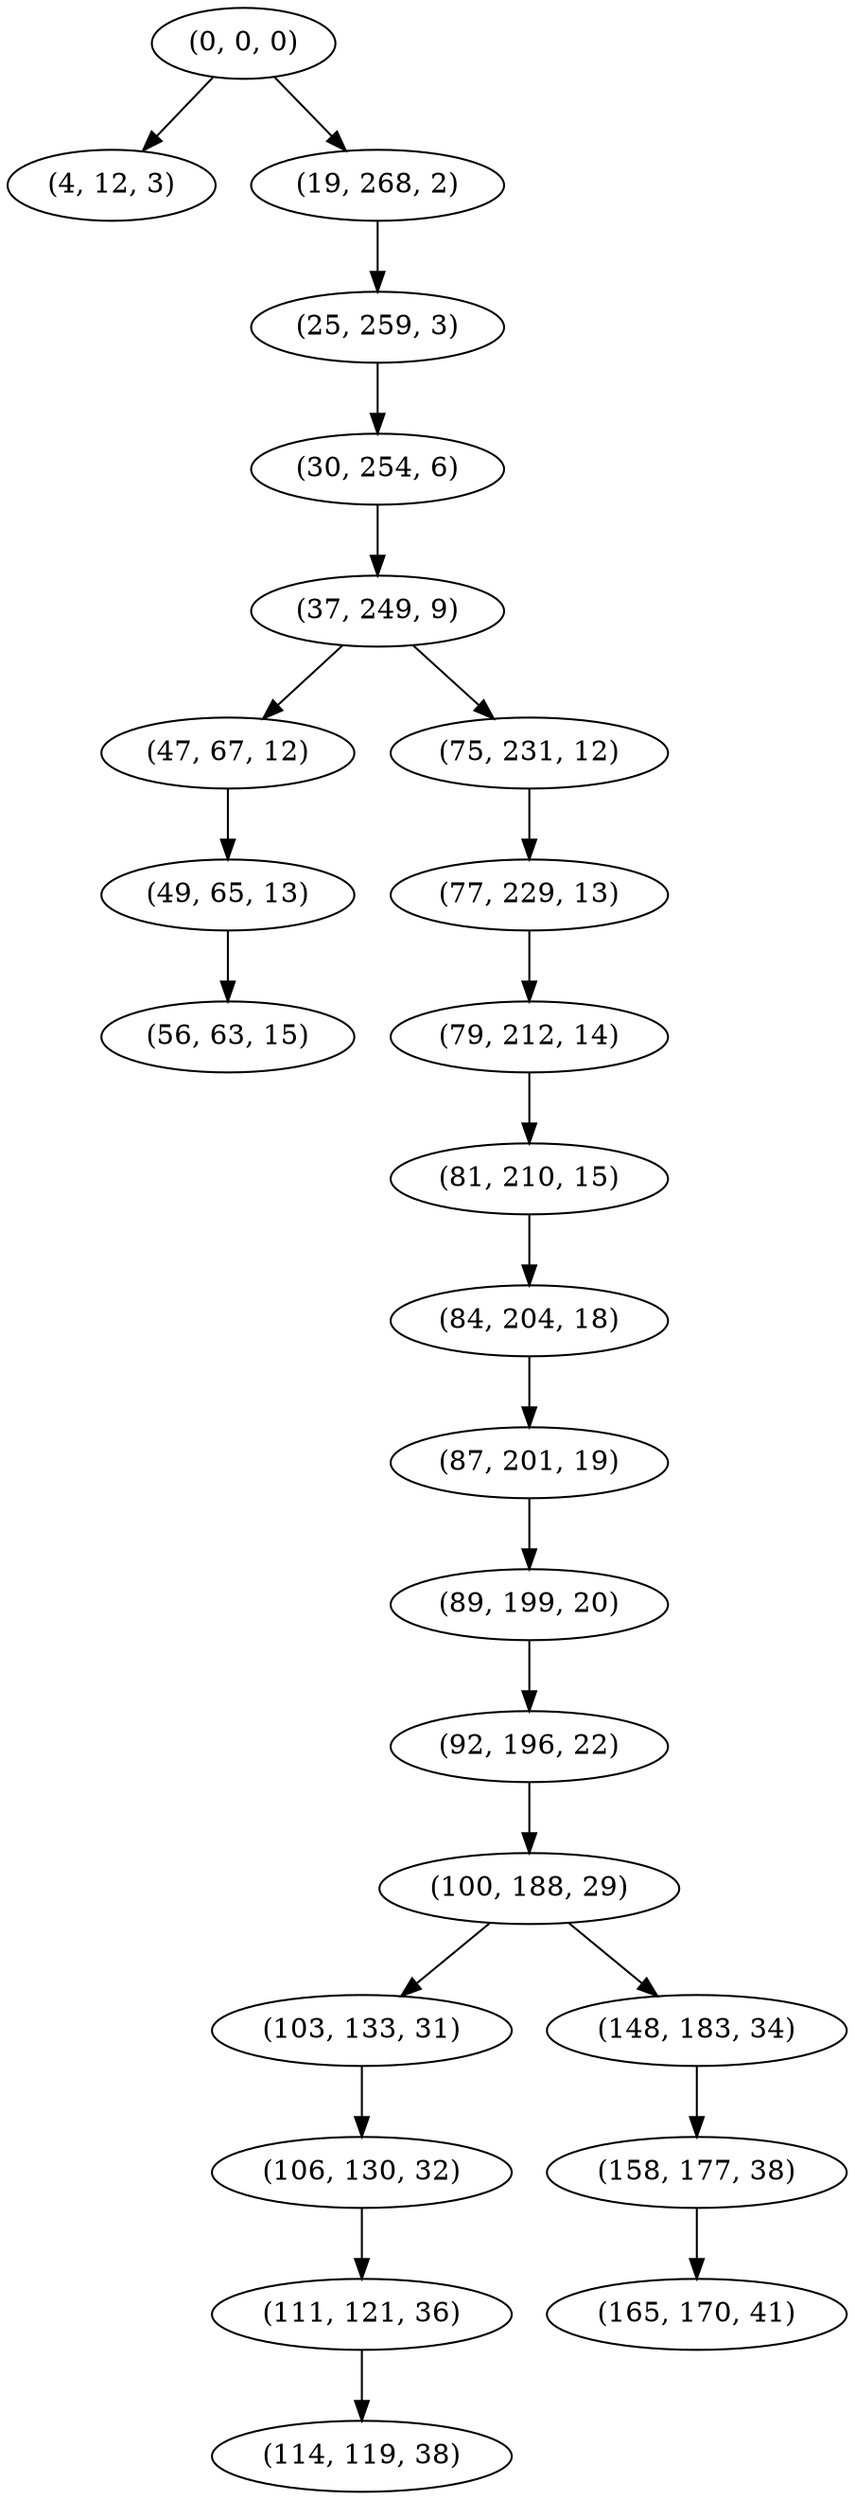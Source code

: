 digraph tree {
    "(0, 0, 0)";
    "(4, 12, 3)";
    "(19, 268, 2)";
    "(25, 259, 3)";
    "(30, 254, 6)";
    "(37, 249, 9)";
    "(47, 67, 12)";
    "(49, 65, 13)";
    "(56, 63, 15)";
    "(75, 231, 12)";
    "(77, 229, 13)";
    "(79, 212, 14)";
    "(81, 210, 15)";
    "(84, 204, 18)";
    "(87, 201, 19)";
    "(89, 199, 20)";
    "(92, 196, 22)";
    "(100, 188, 29)";
    "(103, 133, 31)";
    "(106, 130, 32)";
    "(111, 121, 36)";
    "(114, 119, 38)";
    "(148, 183, 34)";
    "(158, 177, 38)";
    "(165, 170, 41)";
    "(0, 0, 0)" -> "(4, 12, 3)";
    "(0, 0, 0)" -> "(19, 268, 2)";
    "(19, 268, 2)" -> "(25, 259, 3)";
    "(25, 259, 3)" -> "(30, 254, 6)";
    "(30, 254, 6)" -> "(37, 249, 9)";
    "(37, 249, 9)" -> "(47, 67, 12)";
    "(37, 249, 9)" -> "(75, 231, 12)";
    "(47, 67, 12)" -> "(49, 65, 13)";
    "(49, 65, 13)" -> "(56, 63, 15)";
    "(75, 231, 12)" -> "(77, 229, 13)";
    "(77, 229, 13)" -> "(79, 212, 14)";
    "(79, 212, 14)" -> "(81, 210, 15)";
    "(81, 210, 15)" -> "(84, 204, 18)";
    "(84, 204, 18)" -> "(87, 201, 19)";
    "(87, 201, 19)" -> "(89, 199, 20)";
    "(89, 199, 20)" -> "(92, 196, 22)";
    "(92, 196, 22)" -> "(100, 188, 29)";
    "(100, 188, 29)" -> "(103, 133, 31)";
    "(100, 188, 29)" -> "(148, 183, 34)";
    "(103, 133, 31)" -> "(106, 130, 32)";
    "(106, 130, 32)" -> "(111, 121, 36)";
    "(111, 121, 36)" -> "(114, 119, 38)";
    "(148, 183, 34)" -> "(158, 177, 38)";
    "(158, 177, 38)" -> "(165, 170, 41)";
}
